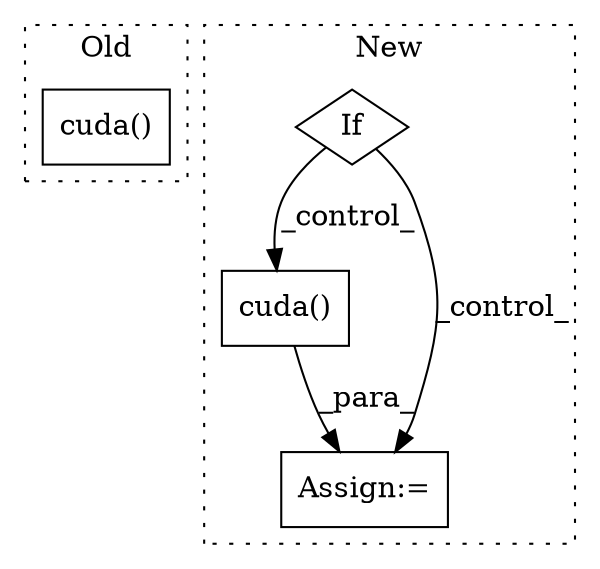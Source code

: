 digraph G {
subgraph cluster0 {
1 [label="cuda()" a="75" s="4067" l="36" shape="box"];
label = "Old";
style="dotted";
}
subgraph cluster1 {
2 [label="If" a="96" s="4105,4117" l="3,14" shape="diamond"];
3 [label="cuda()" a="75" s="4157" l="30" shape="box"];
4 [label="Assign:=" a="68" s="4154" l="3" shape="box"];
label = "New";
style="dotted";
}
2 -> 3 [label="_control_"];
2 -> 4 [label="_control_"];
3 -> 4 [label="_para_"];
}